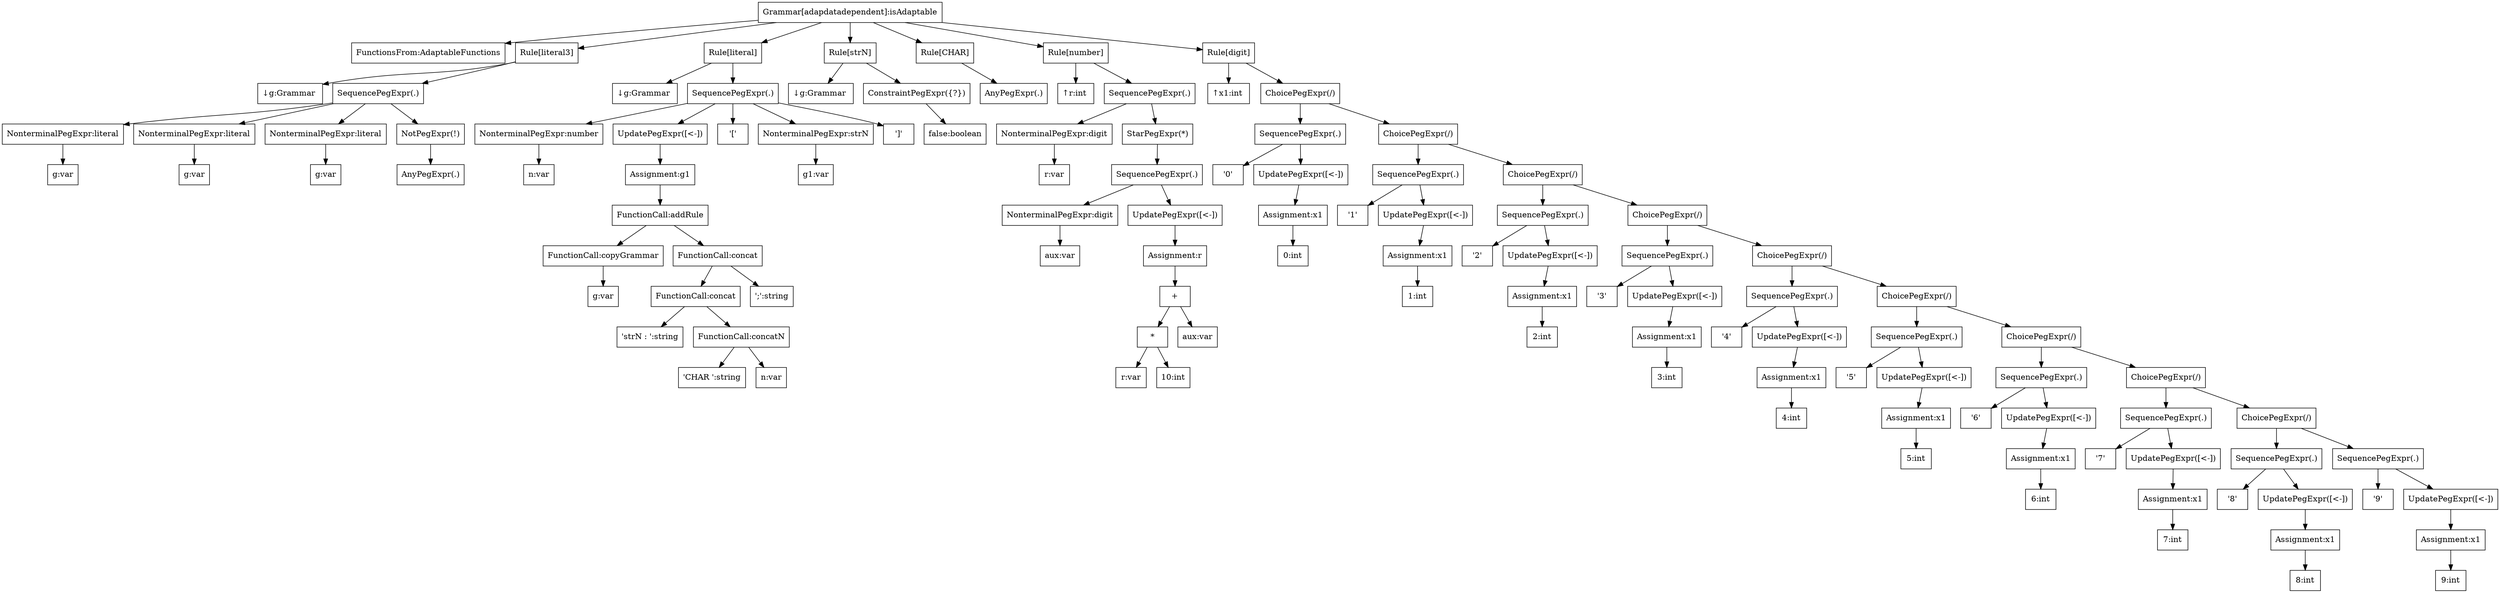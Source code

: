 Digraph adapdatadependent {
  node [shape="box"];
  grammar [label = "Grammar[adapdatadependent]:isAdaptable"];
  functions [label = "FunctionsFrom:AdaptableFunctions"];
  grammar -> functions;

  literal3Rule [label = "Rule[literal3]"];
  grammar -> literal3Rule;
  literal3Rule_g [label = "↓g:Grammar "];
  literal3Rule -> literal3Rule_g;
  p_expr_sequence0 [label = "SequencePegExpr(.)"];
  literal3Rule -> p_expr_sequence0;
  p_expr_nonterminal1 [label = "NonterminalPegExpr:literal"];
  p_expr_sequence0 -> p_expr_nonterminal1;
  expr_var0 [label = "g:var"];
  p_expr_nonterminal1 -> expr_var0;
  p_expr_nonterminal2 [label = "NonterminalPegExpr:literal"];
  p_expr_sequence0 -> p_expr_nonterminal2;
  expr_var1 [label = "g:var"];
  p_expr_nonterminal2 -> expr_var1;
  p_expr_nonterminal3 [label = "NonterminalPegExpr:literal"];
  p_expr_sequence0 -> p_expr_nonterminal3;
  expr_var2 [label = "g:var"];
  p_expr_nonterminal3 -> expr_var2;
  p_expr_not4 [label = "NotPegExpr(!)"];
  p_expr_sequence0 -> p_expr_not4;
  p_expr_any5 [label = "AnyPegExpr(.)"];
  p_expr_not4 -> p_expr_any5;
  literalRule [label = "Rule[literal]"];
  grammar -> literalRule;
  literalRule_g [label = "↓g:Grammar "];
  literalRule -> literalRule_g;
  p_expr_sequence6 [label = "SequencePegExpr(.)"];
  literalRule -> p_expr_sequence6;
  p_expr_nonterminal7 [label = "NonterminalPegExpr:number"];
  p_expr_sequence6 -> p_expr_nonterminal7;
  expr_var3 [label = "n:var"];
  p_expr_nonterminal7 -> expr_var3;
  p_expr_update8 [label = "UpdatePegExpr([<-])"];
  p_expr_sequence6 -> p_expr_update8;
  assignment0 [label = "Assignment:g1"];
  p_expr_update8 -> assignment0;
  expr_function_call4 [label = "FunctionCall:addRule"];
  assignment0 -> expr_function_call4;
  expr_function_call5 [label = "FunctionCall:copyGrammar"];
  expr_function_call4 -> expr_function_call5;
  expr_var6 [label = "g:var"];
  expr_function_call5 -> expr_var6;
  expr_function_call7 [label = "FunctionCall:concat"];
  expr_function_call4 -> expr_function_call7;
  expr_function_call8 [label = "FunctionCall:concat"];
  expr_function_call7 -> expr_function_call8;
  expr_string9 [label = "'strN : ':string"];
  expr_function_call8 -> expr_string9;
  expr_function_call10 [label = "FunctionCall:concatN"];
  expr_function_call8 -> expr_function_call10;
  expr_string11 [label = "'CHAR ':string"];
  expr_function_call10 -> expr_string11;
  expr_var12 [label = "n:var"];
  expr_function_call10 -> expr_var12;
  expr_string13 [label = "';':string"];
  expr_function_call7 -> expr_string13;
  p_expr_literal9 [label = "'['"];
  p_expr_sequence6 -> p_expr_literal9;
  p_expr_nonterminal10 [label = "NonterminalPegExpr:strN"];
  p_expr_sequence6 -> p_expr_nonterminal10;
  expr_var14 [label = "g1:var"];
  p_expr_nonterminal10 -> expr_var14;
  p_expr_literal11 [label = "']'"];
  p_expr_sequence6 -> p_expr_literal11;
  strNRule [label = "Rule[strN]"];
  grammar -> strNRule;
  strNRule_g [label = "↓g:Grammar "];
  strNRule -> strNRule_g;
  p_expr_constraint12 [label = "ConstraintPegExpr({?})"];
  strNRule -> p_expr_constraint12;
  expr_boolean15 [label = "false:boolean"];
  p_expr_constraint12 -> expr_boolean15;
  CHARRule [label = "Rule[CHAR]"];
  grammar -> CHARRule;
  p_expr_any13 [label = "AnyPegExpr(.)"];
  CHARRule -> p_expr_any13;
  numberRule [label = "Rule[number]"];
  grammar -> numberRule;
  numberRule_r [label = "↑r:int "];
  numberRule -> numberRule_r;
  p_expr_sequence14 [label = "SequencePegExpr(.)"];
  numberRule -> p_expr_sequence14;
  p_expr_nonterminal15 [label = "NonterminalPegExpr:digit"];
  p_expr_sequence14 -> p_expr_nonterminal15;
  expr_var16 [label = "r:var"];
  p_expr_nonterminal15 -> expr_var16;
  p_expr_star16 [label = "StarPegExpr(*)"];
  p_expr_sequence14 -> p_expr_star16;
  p_expr_sequence17 [label = "SequencePegExpr(.)"];
  p_expr_star16 -> p_expr_sequence17;
  p_expr_nonterminal18 [label = "NonterminalPegExpr:digit"];
  p_expr_sequence17 -> p_expr_nonterminal18;
  expr_var17 [label = "aux:var"];
  p_expr_nonterminal18 -> expr_var17;
  p_expr_update19 [label = "UpdatePegExpr([<-])"];
  p_expr_sequence17 -> p_expr_update19;
  assignment1 [label = "Assignment:r"];
  p_expr_update19 -> assignment1;
  expr_binary18 [label = "+"];
  assignment1 -> expr_binary18;
  expr_binary19 [label = "*"];
  expr_binary18 -> expr_binary19;
  expr_var20 [label = "r:var"];
  expr_binary19 -> expr_var20;
  expr_int21 [label = "10:int"];
  expr_binary19 -> expr_int21;
  expr_var22 [label = "aux:var"];
  expr_binary18 -> expr_var22;
  digitRule [label = "Rule[digit]"];
  grammar -> digitRule;
  digitRule_x1 [label = "↑x1:int "];
  digitRule -> digitRule_x1;
  p_expr_choice20 [label = "ChoicePegExpr(/)"];
  digitRule -> p_expr_choice20;
  p_expr_sequence21 [label = "SequencePegExpr(.)"];
  p_expr_choice20 -> p_expr_sequence21;
  p_expr_literal22 [label = "'0'"];
  p_expr_sequence21 -> p_expr_literal22;
  p_expr_update23 [label = "UpdatePegExpr([<-])"];
  p_expr_sequence21 -> p_expr_update23;
  assignment2 [label = "Assignment:x1"];
  p_expr_update23 -> assignment2;
  expr_int23 [label = "0:int"];
  assignment2 -> expr_int23;
  p_expr_choice24 [label = "ChoicePegExpr(/)"];
  p_expr_choice20 -> p_expr_choice24;
  p_expr_sequence25 [label = "SequencePegExpr(.)"];
  p_expr_choice24 -> p_expr_sequence25;
  p_expr_literal26 [label = "'1'"];
  p_expr_sequence25 -> p_expr_literal26;
  p_expr_update27 [label = "UpdatePegExpr([<-])"];
  p_expr_sequence25 -> p_expr_update27;
  assignment3 [label = "Assignment:x1"];
  p_expr_update27 -> assignment3;
  expr_int24 [label = "1:int"];
  assignment3 -> expr_int24;
  p_expr_choice28 [label = "ChoicePegExpr(/)"];
  p_expr_choice24 -> p_expr_choice28;
  p_expr_sequence29 [label = "SequencePegExpr(.)"];
  p_expr_choice28 -> p_expr_sequence29;
  p_expr_literal30 [label = "'2'"];
  p_expr_sequence29 -> p_expr_literal30;
  p_expr_update31 [label = "UpdatePegExpr([<-])"];
  p_expr_sequence29 -> p_expr_update31;
  assignment4 [label = "Assignment:x1"];
  p_expr_update31 -> assignment4;
  expr_int25 [label = "2:int"];
  assignment4 -> expr_int25;
  p_expr_choice32 [label = "ChoicePegExpr(/)"];
  p_expr_choice28 -> p_expr_choice32;
  p_expr_sequence33 [label = "SequencePegExpr(.)"];
  p_expr_choice32 -> p_expr_sequence33;
  p_expr_literal34 [label = "'3'"];
  p_expr_sequence33 -> p_expr_literal34;
  p_expr_update35 [label = "UpdatePegExpr([<-])"];
  p_expr_sequence33 -> p_expr_update35;
  assignment5 [label = "Assignment:x1"];
  p_expr_update35 -> assignment5;
  expr_int26 [label = "3:int"];
  assignment5 -> expr_int26;
  p_expr_choice36 [label = "ChoicePegExpr(/)"];
  p_expr_choice32 -> p_expr_choice36;
  p_expr_sequence37 [label = "SequencePegExpr(.)"];
  p_expr_choice36 -> p_expr_sequence37;
  p_expr_literal38 [label = "'4'"];
  p_expr_sequence37 -> p_expr_literal38;
  p_expr_update39 [label = "UpdatePegExpr([<-])"];
  p_expr_sequence37 -> p_expr_update39;
  assignment6 [label = "Assignment:x1"];
  p_expr_update39 -> assignment6;
  expr_int27 [label = "4:int"];
  assignment6 -> expr_int27;
  p_expr_choice40 [label = "ChoicePegExpr(/)"];
  p_expr_choice36 -> p_expr_choice40;
  p_expr_sequence41 [label = "SequencePegExpr(.)"];
  p_expr_choice40 -> p_expr_sequence41;
  p_expr_literal42 [label = "'5'"];
  p_expr_sequence41 -> p_expr_literal42;
  p_expr_update43 [label = "UpdatePegExpr([<-])"];
  p_expr_sequence41 -> p_expr_update43;
  assignment7 [label = "Assignment:x1"];
  p_expr_update43 -> assignment7;
  expr_int28 [label = "5:int"];
  assignment7 -> expr_int28;
  p_expr_choice44 [label = "ChoicePegExpr(/)"];
  p_expr_choice40 -> p_expr_choice44;
  p_expr_sequence45 [label = "SequencePegExpr(.)"];
  p_expr_choice44 -> p_expr_sequence45;
  p_expr_literal46 [label = "'6'"];
  p_expr_sequence45 -> p_expr_literal46;
  p_expr_update47 [label = "UpdatePegExpr([<-])"];
  p_expr_sequence45 -> p_expr_update47;
  assignment8 [label = "Assignment:x1"];
  p_expr_update47 -> assignment8;
  expr_int29 [label = "6:int"];
  assignment8 -> expr_int29;
  p_expr_choice48 [label = "ChoicePegExpr(/)"];
  p_expr_choice44 -> p_expr_choice48;
  p_expr_sequence49 [label = "SequencePegExpr(.)"];
  p_expr_choice48 -> p_expr_sequence49;
  p_expr_literal50 [label = "'7'"];
  p_expr_sequence49 -> p_expr_literal50;
  p_expr_update51 [label = "UpdatePegExpr([<-])"];
  p_expr_sequence49 -> p_expr_update51;
  assignment9 [label = "Assignment:x1"];
  p_expr_update51 -> assignment9;
  expr_int30 [label = "7:int"];
  assignment9 -> expr_int30;
  p_expr_choice52 [label = "ChoicePegExpr(/)"];
  p_expr_choice48 -> p_expr_choice52;
  p_expr_sequence53 [label = "SequencePegExpr(.)"];
  p_expr_choice52 -> p_expr_sequence53;
  p_expr_literal54 [label = "'8'"];
  p_expr_sequence53 -> p_expr_literal54;
  p_expr_update55 [label = "UpdatePegExpr([<-])"];
  p_expr_sequence53 -> p_expr_update55;
  assignment10 [label = "Assignment:x1"];
  p_expr_update55 -> assignment10;
  expr_int31 [label = "8:int"];
  assignment10 -> expr_int31;
  p_expr_sequence56 [label = "SequencePegExpr(.)"];
  p_expr_choice52 -> p_expr_sequence56;
  p_expr_literal57 [label = "'9'"];
  p_expr_sequence56 -> p_expr_literal57;
  p_expr_update58 [label = "UpdatePegExpr([<-])"];
  p_expr_sequence56 -> p_expr_update58;
  assignment11 [label = "Assignment:x1"];
  p_expr_update58 -> assignment11;
  expr_int32 [label = "9:int"];
  assignment11 -> expr_int32;
}